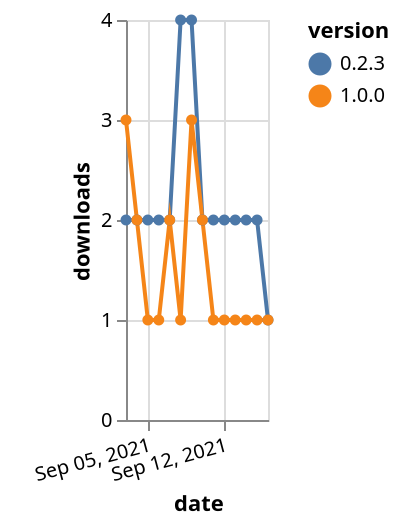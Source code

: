 {"$schema": "https://vega.github.io/schema/vega-lite/v5.json", "description": "A simple bar chart with embedded data.", "data": {"values": [{"date": "2021-09-03", "total": 2808, "delta": 2, "version": "0.2.3"}, {"date": "2021-09-04", "total": 2810, "delta": 2, "version": "0.2.3"}, {"date": "2021-09-05", "total": 2812, "delta": 2, "version": "0.2.3"}, {"date": "2021-09-06", "total": 2814, "delta": 2, "version": "0.2.3"}, {"date": "2021-09-07", "total": 2816, "delta": 2, "version": "0.2.3"}, {"date": "2021-09-08", "total": 2820, "delta": 4, "version": "0.2.3"}, {"date": "2021-09-09", "total": 2824, "delta": 4, "version": "0.2.3"}, {"date": "2021-09-10", "total": 2826, "delta": 2, "version": "0.2.3"}, {"date": "2021-09-11", "total": 2828, "delta": 2, "version": "0.2.3"}, {"date": "2021-09-12", "total": 2830, "delta": 2, "version": "0.2.3"}, {"date": "2021-09-13", "total": 2832, "delta": 2, "version": "0.2.3"}, {"date": "2021-09-14", "total": 2834, "delta": 2, "version": "0.2.3"}, {"date": "2021-09-15", "total": 2836, "delta": 2, "version": "0.2.3"}, {"date": "2021-09-16", "total": 2837, "delta": 1, "version": "0.2.3"}, {"date": "2021-09-03", "total": 519, "delta": 3, "version": "1.0.0"}, {"date": "2021-09-04", "total": 521, "delta": 2, "version": "1.0.0"}, {"date": "2021-09-05", "total": 522, "delta": 1, "version": "1.0.0"}, {"date": "2021-09-06", "total": 523, "delta": 1, "version": "1.0.0"}, {"date": "2021-09-07", "total": 525, "delta": 2, "version": "1.0.0"}, {"date": "2021-09-08", "total": 526, "delta": 1, "version": "1.0.0"}, {"date": "2021-09-09", "total": 529, "delta": 3, "version": "1.0.0"}, {"date": "2021-09-10", "total": 531, "delta": 2, "version": "1.0.0"}, {"date": "2021-09-11", "total": 532, "delta": 1, "version": "1.0.0"}, {"date": "2021-09-12", "total": 533, "delta": 1, "version": "1.0.0"}, {"date": "2021-09-13", "total": 534, "delta": 1, "version": "1.0.0"}, {"date": "2021-09-14", "total": 535, "delta": 1, "version": "1.0.0"}, {"date": "2021-09-15", "total": 536, "delta": 1, "version": "1.0.0"}, {"date": "2021-09-16", "total": 537, "delta": 1, "version": "1.0.0"}]}, "width": "container", "mark": {"type": "line", "point": {"filled": true}}, "encoding": {"x": {"field": "date", "type": "temporal", "timeUnit": "yearmonthdate", "title": "date", "axis": {"labelAngle": -15}}, "y": {"field": "delta", "type": "quantitative", "title": "downloads"}, "color": {"field": "version", "type": "nominal"}, "tooltip": {"field": "delta"}}}